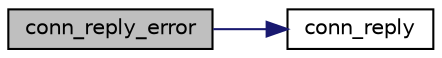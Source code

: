 digraph "conn_reply_error"
{
 // LATEX_PDF_SIZE
  edge [fontname="Helvetica",fontsize="10",labelfontname="Helvetica",labelfontsize="10"];
  node [fontname="Helvetica",fontsize="10",shape=record];
  rankdir="LR";
  Node1 [label="conn_reply_error",height=0.2,width=0.4,color="black", fillcolor="grey75", style="filled", fontcolor="black",tooltip=" "];
  Node1 -> Node2 [color="midnightblue",fontsize="10",style="solid",fontname="Helvetica"];
  Node2 [label="conn_reply",height=0.2,width=0.4,color="black", fillcolor="white", style="filled",URL="$session_8c.html#a7063d83241832910ded91c755fe486fb",tooltip=" "];
}
